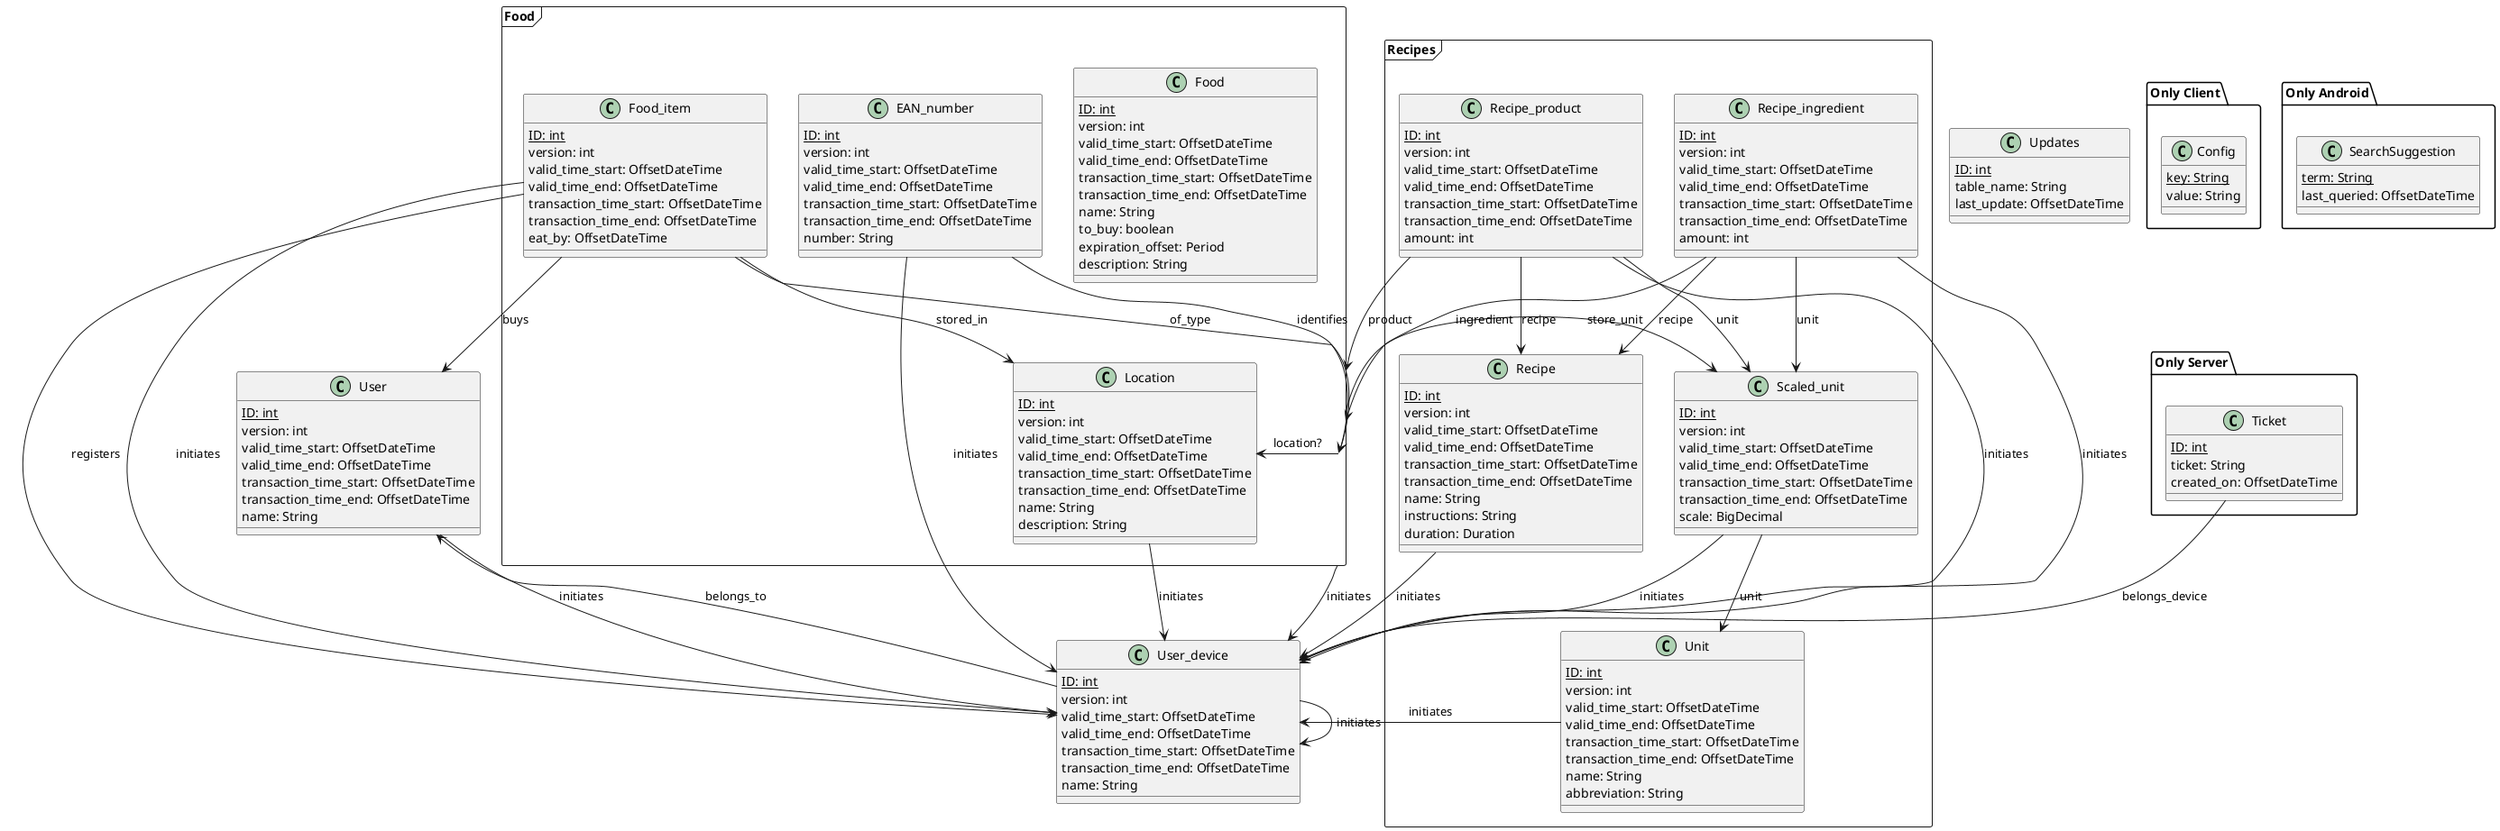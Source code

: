 @startuml

class User {
    {static} ID: int
    version: int
    valid_time_start: OffsetDateTime
    valid_time_end: OffsetDateTime
    transaction_time_start: OffsetDateTime
    transaction_time_end: OffsetDateTime
    name: String
}

class User_device {
    {static} ID: int
    version: int
    valid_time_start: OffsetDateTime
    valid_time_end: OffsetDateTime
    transaction_time_start: OffsetDateTime
    transaction_time_end: OffsetDateTime
    name: String
}

package Food <<Frame>> {

    class Location {
        {static} ID: int
        version: int
        valid_time_start: OffsetDateTime
        valid_time_end: OffsetDateTime
        transaction_time_start: OffsetDateTime
        transaction_time_end: OffsetDateTime
        name: String
        description: String
    }

    class Food {
        {static} ID: int
        version: int
        valid_time_start: OffsetDateTime
        valid_time_end: OffsetDateTime
        transaction_time_start: OffsetDateTime
        transaction_time_end: OffsetDateTime
        name: String
        to_buy: boolean
        expiration_offset: Period
        description: String
    }

    class Food_item {
        {static} ID: int
        version: int
        valid_time_start: OffsetDateTime
        valid_time_end: OffsetDateTime
        transaction_time_start: OffsetDateTime
        transaction_time_end: OffsetDateTime
        eat_by: OffsetDateTime
    }

    class EAN_number {
        {static} ID: int
        version: int
        valid_time_start: OffsetDateTime
        valid_time_end: OffsetDateTime
        transaction_time_start: OffsetDateTime
        transaction_time_end: OffsetDateTime
        number: String
    }
}

package Recipes <<Frame>> {

    class Recipe {
        {static} ID: int
        version: int
        valid_time_start: OffsetDateTime
        valid_time_end: OffsetDateTime
        transaction_time_start: OffsetDateTime
        transaction_time_end: OffsetDateTime
        name: String
        instructions: String
        duration: Duration
    }

    class Recipe_ingredient {
        {static} ID: int
        version: int
        valid_time_start: OffsetDateTime
        valid_time_end: OffsetDateTime
        transaction_time_start: OffsetDateTime
        transaction_time_end: OffsetDateTime
        amount: int
    }

    class Recipe_product {
        {static} ID: int
        version: int
        valid_time_start: OffsetDateTime
        valid_time_end: OffsetDateTime
        transaction_time_start: OffsetDateTime
        transaction_time_end: OffsetDateTime
        amount: int
    }

    class Scaled_unit {
        {static} ID: int
        version: int
        valid_time_start: OffsetDateTime
        valid_time_end: OffsetDateTime
        transaction_time_start: OffsetDateTime
        transaction_time_end: OffsetDateTime
        scale: BigDecimal
    }

    class Unit {
        {static} ID: int
        version: int
        valid_time_start: OffsetDateTime
        valid_time_end: OffsetDateTime
        transaction_time_start: OffsetDateTime
        transaction_time_end: OffsetDateTime
        name: String
        abbreviation: String
    }
}

class Updates {
    {static} ID: int
    table_name: String
    last_update: OffsetDateTime
}

package "Only Server" {
    class Ticket {
        {static} ID: int
        ticket: String
        created_on: OffsetDateTime
    }
}

package "Only Client" {
    class Config {
        {static} key: String
        value: String
    }
}

package "Only Android" {
    class SearchSuggestion {
        {static} term: String
        last_queried: OffsetDateTime
    }
}

Location --> User_device : initiates
Food --> User_device : initiates
User --> User_device : initiates
User_device --> User_device : initiates
Food_item --> User_device : initiates
EAN_number --> User_device : initiates
Recipe --> User_device : initiates
Recipe_ingredient --> User_device : initiates
Recipe_product --> User_device : initiates
Unit --> User_device : initiates
Scaled_unit --> User_device : initiates

User_device --> User : belongs_to

EAN_number --> Food : identifies

Food --> Location : location?
Food --> Scaled_unit : store_unit

Food_item --> Location : stored_in
Food_item --> Food : of_type
Food_item --> User : buys
Food_item --> User_device : registers

Recipe_ingredient --> Recipe : recipe
Recipe_ingredient --> Food : ingredient
Recipe_ingredient --> Scaled_unit : unit

Recipe_product --> Recipe : recipe
Recipe_product --> Food : product
Recipe_product --> Scaled_unit : unit

Scaled_unit --> Unit : unit

Ticket --> User_device : belongs_device

@enduml
